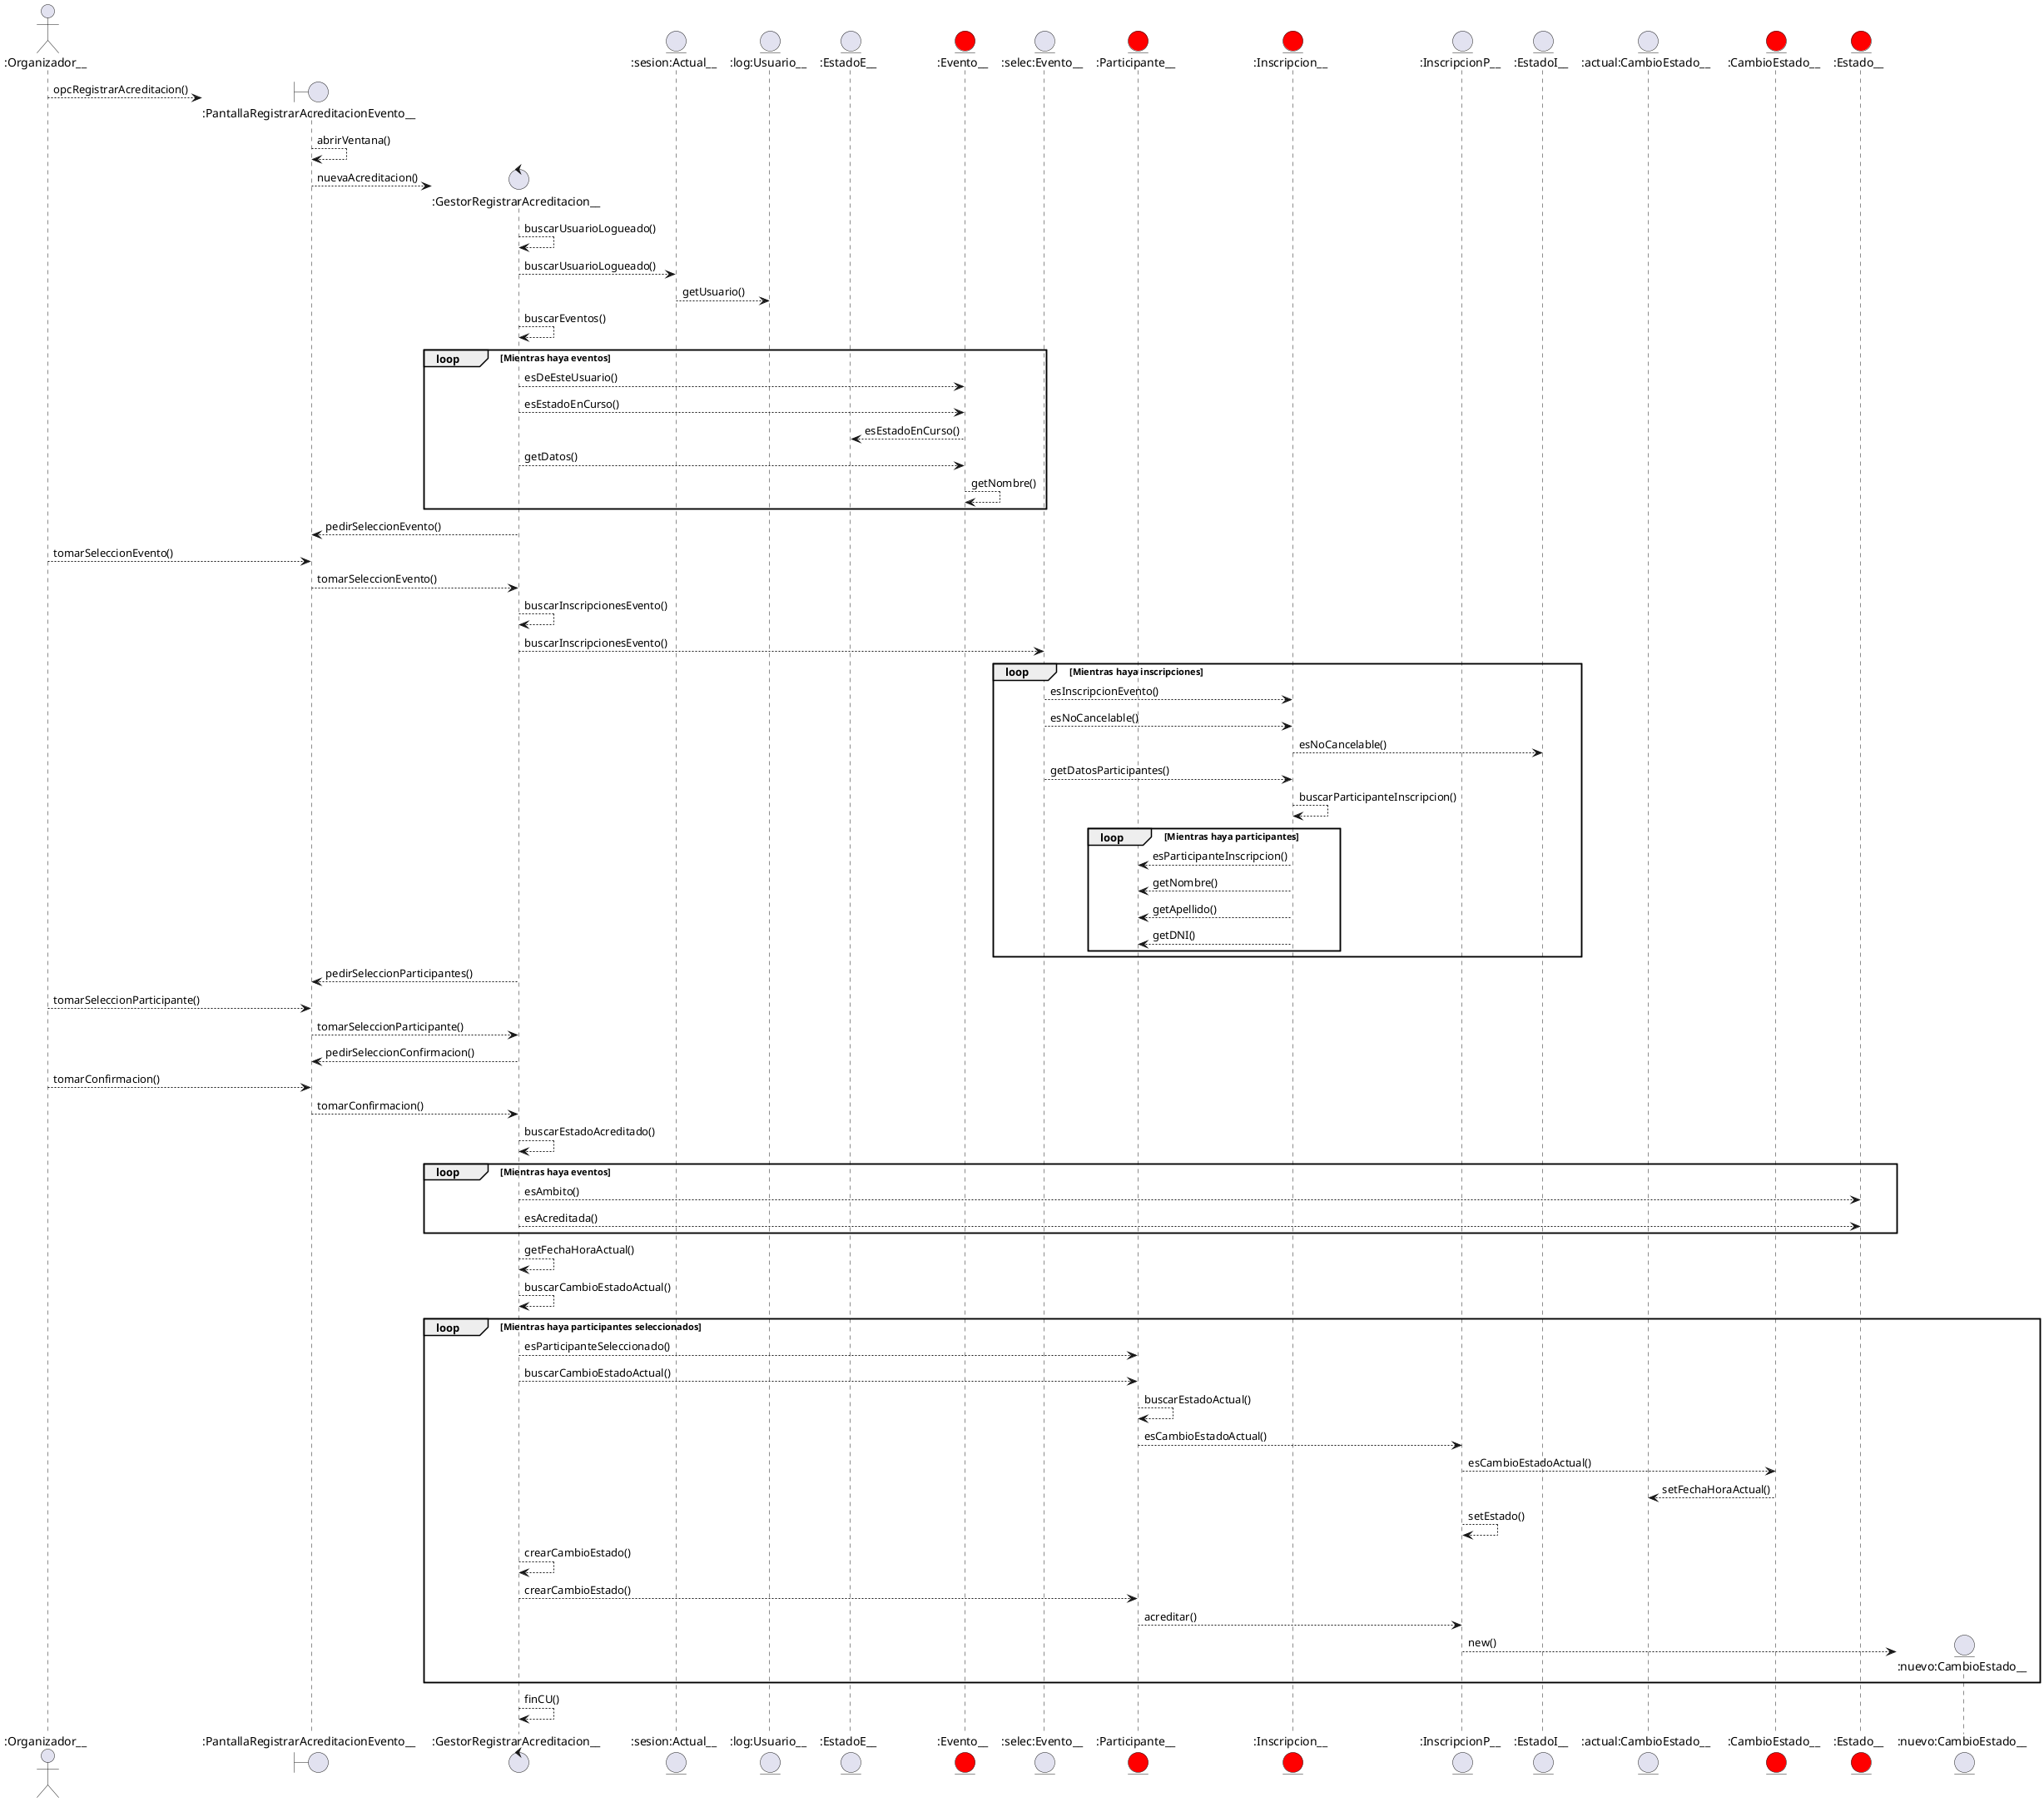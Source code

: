 @startuml diagrama secuencia

actor ":Organizador__" as O

create boundary ":PantallaRegistrarAcreditacionEvento__" as PAE

O --> PAE : opcRegistrarAcreditacion()

PAE --> PAE : abrirVentana()

create control ":GestorRegistrarAcreditacion__" as GRA

PAE --> GRA : nuevaAcreditacion()

entity ":sesion:Actual__" as SA 
entity ":log:Usuario__" as LU 

GRA --> GRA : buscarUsuarioLogueado()

GRA --> SA : buscarUsuarioLogueado()

SA --> LU : getUsuario()

GRA --> GRA : buscarEventos()
entity ":EstadoE__" as EE
entity ":Evento__" as E #Red

group loop [Mientras haya eventos]
    GRA --> E: esDeEsteUsuario()
    GRA --> E : esEstadoEnCurso()
    E --> EE: esEstadoEnCurso()

    GRA --> E : getDatos()
    E --> E : getNombre()
end

GRA --> PAE : pedirSeleccionEvento()

O --> PAE : tomarSeleccionEvento()

PAE --> GRA : tomarSeleccionEvento()

'Preguntar acerca de esta duda, de si obtengo directamente los punteros o si los busco'
GRA -->GRA : buscarInscripcionesEvento()
entity ":selec:Evento__" as SE
GRA --> SE : buscarInscripcionesEvento()
entity ":Participante__" as P #red
entity ":Inscripcion__" as I #red

group loop [Mientras haya inscripciones]
    SE --> I :  esInscripcionEvento()
    SE --> I : esNoCancelable()
    entity ":InscripcionP__" as IP
    entity ":EstadoI__" as EI 
    I --> EI : esNoCancelable()

    SE --> I : getDatosParticipantes()
    I --> I : buscarParticipanteInscripcion()
    group loop [Mientras haya participantes]
        I --> P : esParticipanteInscripcion()
        I --> P : getNombre()
        I --> P : getApellido()
        I --> P : getDNI()
    end
end

GRA --> PAE : pedirSeleccionParticipantes()
O --> PAE : tomarSeleccionParticipante()
PAE --> GRA :tomarSeleccionParticipante()

GRA --> PAE : pedirSeleccionConfirmacion()

O --> PAE : tomarConfirmacion()
PAE --> GRA : tomarConfirmacion()

entity ":actual:CambioEstado__" as ACE 
entity ":CambioEstado__" as CE #red
entity ":Estado__" as Estado #red 
GRA --> GRA : buscarEstadoAcreditado()
group loop [Mientras haya eventos]
    GRA --> Estado : esAmbito()
    GRA --> Estado: esAcreditada()
end

GRA --> GRA : getFechaHoraActual()
GRA --> GRA : buscarCambioEstadoActual()
group loop [Mientras haya participantes seleccionados]
    GRA --> P : esParticipanteSeleccionado()
    GRA --> P: buscarCambioEstadoActual()
    P --> P : buscarEstadoActual()
    P --> IP: esCambioEstadoActual()
    IP --> CE : esCambioEstadoActual()
    CE --> ACE : setFechaHoraActual()

    IP --> IP : setEstado()
    GRA --> GRA : crearCambioEstado()
    GRA --> P : crearCambioEstado()
    P --> IP : acreditar()
    create entity ":nuevo:CambioEstado__" as nCE 
    IP --> nCE : new()
end

GRA --> GRA : finCU()
@enduml
